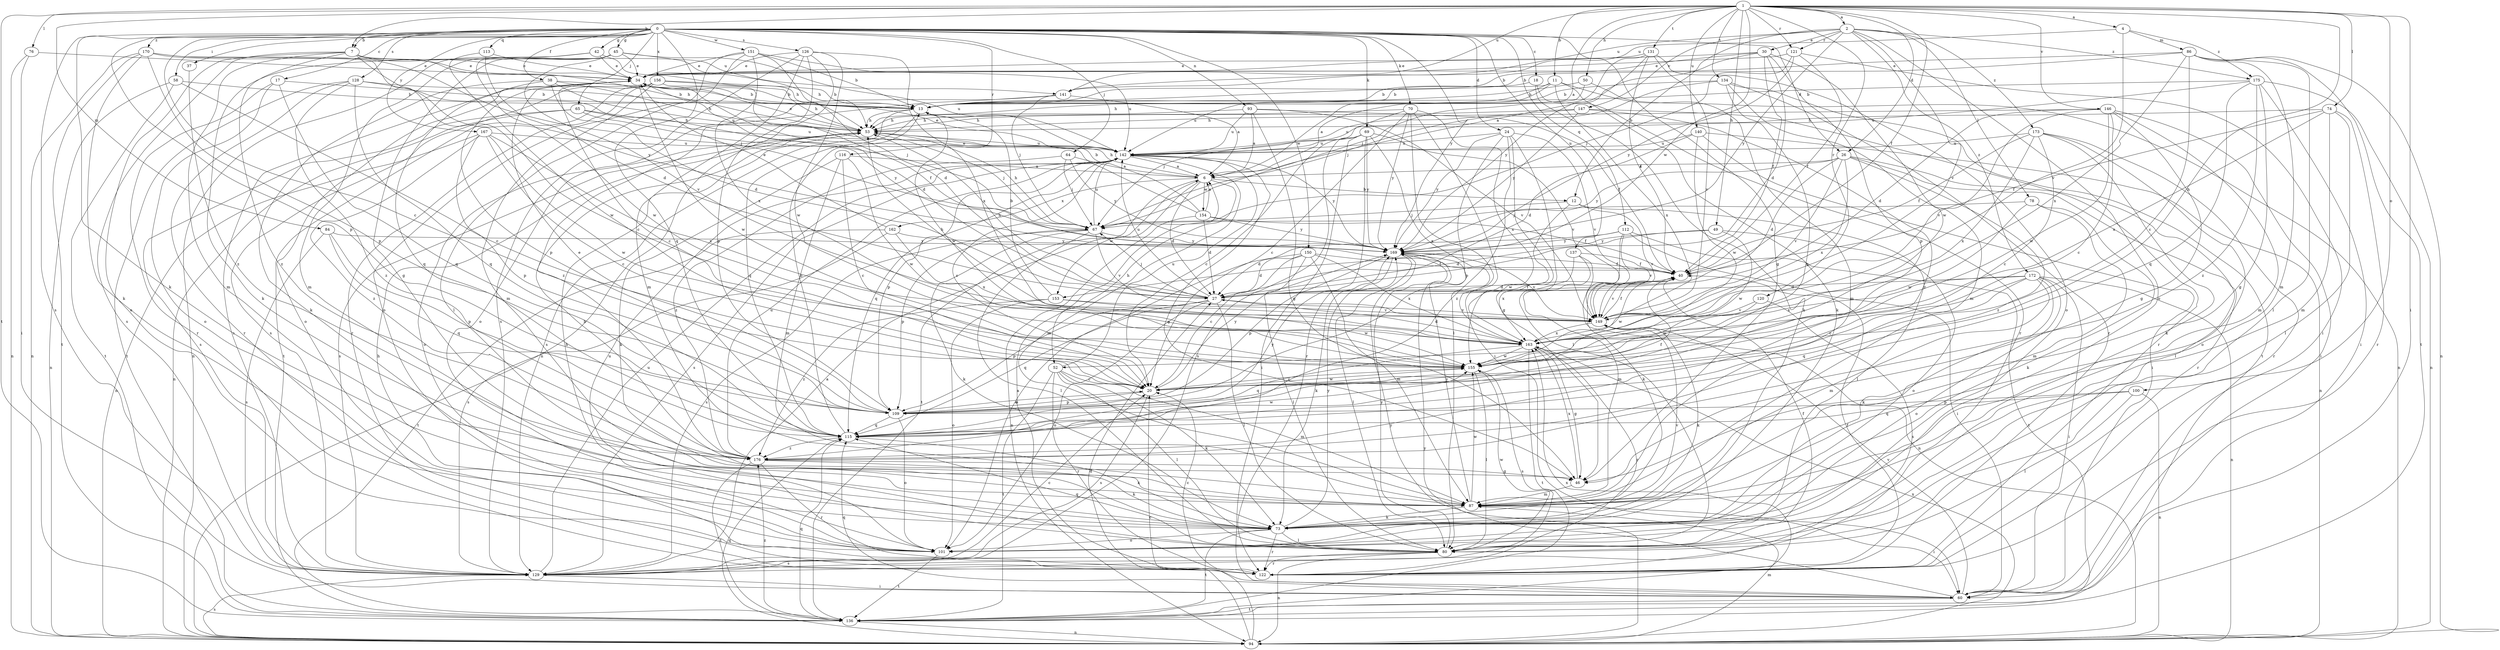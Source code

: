strict digraph  {
0;
1;
2;
4;
6;
7;
11;
12;
13;
17;
18;
20;
24;
26;
27;
30;
34;
37;
38;
40;
42;
45;
46;
49;
50;
52;
53;
58;
60;
64;
65;
67;
69;
70;
73;
74;
76;
78;
80;
84;
86;
87;
93;
94;
100;
101;
109;
112;
113;
115;
116;
120;
121;
122;
126;
128;
129;
131;
134;
136;
137;
140;
141;
142;
146;
147;
149;
150;
151;
153;
154;
155;
156;
162;
163;
167;
169;
170;
172;
173;
175;
176;
0 -> 7  [label=b];
0 -> 17  [label=c];
0 -> 18  [label=c];
0 -> 20  [label=c];
0 -> 24  [label=d];
0 -> 26  [label=d];
0 -> 37  [label=f];
0 -> 38  [label=f];
0 -> 42  [label=g];
0 -> 45  [label=g];
0 -> 46  [label=g];
0 -> 58  [label=i];
0 -> 64  [label=j];
0 -> 65  [label=j];
0 -> 69  [label=k];
0 -> 70  [label=k];
0 -> 73  [label=k];
0 -> 93  [label=n];
0 -> 109  [label=p];
0 -> 112  [label=q];
0 -> 113  [label=q];
0 -> 115  [label=q];
0 -> 116  [label=r];
0 -> 126  [label=s];
0 -> 128  [label=s];
0 -> 129  [label=s];
0 -> 137  [label=u];
0 -> 150  [label=w];
0 -> 151  [label=w];
0 -> 156  [label=x];
0 -> 167  [label=y];
0 -> 169  [label=y];
0 -> 170  [label=z];
1 -> 2  [label=a];
1 -> 4  [label=a];
1 -> 6  [label=a];
1 -> 7  [label=b];
1 -> 11  [label=b];
1 -> 26  [label=d];
1 -> 40  [label=f];
1 -> 49  [label=h];
1 -> 50  [label=h];
1 -> 52  [label=h];
1 -> 60  [label=i];
1 -> 74  [label=l];
1 -> 76  [label=l];
1 -> 84  [label=m];
1 -> 100  [label=o];
1 -> 120  [label=r];
1 -> 121  [label=r];
1 -> 131  [label=t];
1 -> 134  [label=t];
1 -> 136  [label=t];
1 -> 140  [label=u];
1 -> 141  [label=u];
1 -> 146  [label=v];
1 -> 153  [label=w];
2 -> 12  [label=b];
2 -> 30  [label=e];
2 -> 78  [label=l];
2 -> 101  [label=o];
2 -> 121  [label=r];
2 -> 141  [label=u];
2 -> 147  [label=v];
2 -> 149  [label=v];
2 -> 169  [label=y];
2 -> 172  [label=z];
2 -> 173  [label=z];
2 -> 175  [label=z];
4 -> 86  [label=m];
4 -> 141  [label=u];
4 -> 149  [label=v];
4 -> 175  [label=z];
6 -> 12  [label=b];
6 -> 27  [label=d];
6 -> 52  [label=h];
6 -> 53  [label=h];
6 -> 136  [label=t];
6 -> 153  [label=w];
6 -> 154  [label=w];
6 -> 162  [label=x];
7 -> 34  [label=e];
7 -> 53  [label=h];
7 -> 87  [label=m];
7 -> 101  [label=o];
7 -> 129  [label=s];
7 -> 141  [label=u];
7 -> 155  [label=w];
7 -> 176  [label=z];
11 -> 13  [label=b];
11 -> 53  [label=h];
11 -> 73  [label=k];
11 -> 87  [label=m];
11 -> 142  [label=u];
11 -> 163  [label=x];
12 -> 67  [label=j];
12 -> 80  [label=l];
12 -> 149  [label=v];
12 -> 155  [label=w];
13 -> 53  [label=h];
13 -> 115  [label=q];
13 -> 129  [label=s];
13 -> 155  [label=w];
17 -> 13  [label=b];
17 -> 101  [label=o];
17 -> 115  [label=q];
17 -> 122  [label=r];
18 -> 13  [label=b];
18 -> 73  [label=k];
18 -> 122  [label=r];
20 -> 109  [label=p];
20 -> 129  [label=s];
20 -> 155  [label=w];
20 -> 169  [label=y];
24 -> 46  [label=g];
24 -> 80  [label=l];
24 -> 109  [label=p];
24 -> 142  [label=u];
24 -> 149  [label=v];
24 -> 169  [label=y];
24 -> 176  [label=z];
26 -> 6  [label=a];
26 -> 27  [label=d];
26 -> 80  [label=l];
26 -> 122  [label=r];
26 -> 149  [label=v];
26 -> 163  [label=x];
26 -> 169  [label=y];
26 -> 176  [label=z];
27 -> 40  [label=f];
27 -> 53  [label=h];
27 -> 67  [label=j];
27 -> 80  [label=l];
27 -> 101  [label=o];
27 -> 109  [label=p];
27 -> 115  [label=q];
27 -> 142  [label=u];
27 -> 149  [label=v];
30 -> 6  [label=a];
30 -> 13  [label=b];
30 -> 27  [label=d];
30 -> 34  [label=e];
30 -> 40  [label=f];
30 -> 109  [label=p];
30 -> 155  [label=w];
34 -> 13  [label=b];
34 -> 20  [label=c];
34 -> 27  [label=d];
34 -> 109  [label=p];
34 -> 129  [label=s];
34 -> 155  [label=w];
37 -> 176  [label=z];
38 -> 13  [label=b];
38 -> 27  [label=d];
38 -> 53  [label=h];
38 -> 73  [label=k];
38 -> 115  [label=q];
38 -> 142  [label=u];
40 -> 27  [label=d];
40 -> 149  [label=v];
40 -> 155  [label=w];
42 -> 34  [label=e];
42 -> 53  [label=h];
42 -> 73  [label=k];
42 -> 155  [label=w];
45 -> 34  [label=e];
45 -> 46  [label=g];
45 -> 53  [label=h];
45 -> 87  [label=m];
45 -> 94  [label=n];
45 -> 142  [label=u];
45 -> 149  [label=v];
46 -> 87  [label=m];
46 -> 163  [label=x];
49 -> 27  [label=d];
49 -> 101  [label=o];
49 -> 155  [label=w];
49 -> 169  [label=y];
50 -> 6  [label=a];
50 -> 13  [label=b];
50 -> 94  [label=n];
52 -> 20  [label=c];
52 -> 73  [label=k];
52 -> 80  [label=l];
52 -> 87  [label=m];
52 -> 122  [label=r];
52 -> 136  [label=t];
52 -> 142  [label=u];
53 -> 34  [label=e];
53 -> 67  [label=j];
53 -> 101  [label=o];
53 -> 129  [label=s];
53 -> 142  [label=u];
58 -> 13  [label=b];
58 -> 20  [label=c];
58 -> 94  [label=n];
58 -> 136  [label=t];
60 -> 6  [label=a];
60 -> 115  [label=q];
60 -> 136  [label=t];
60 -> 149  [label=v];
60 -> 169  [label=y];
64 -> 6  [label=a];
64 -> 67  [label=j];
64 -> 169  [label=y];
64 -> 176  [label=z];
65 -> 53  [label=h];
65 -> 94  [label=n];
65 -> 129  [label=s];
65 -> 142  [label=u];
65 -> 169  [label=y];
67 -> 53  [label=h];
67 -> 73  [label=k];
67 -> 80  [label=l];
67 -> 109  [label=p];
67 -> 129  [label=s];
67 -> 142  [label=u];
67 -> 149  [label=v];
67 -> 169  [label=y];
69 -> 20  [label=c];
69 -> 60  [label=i];
69 -> 122  [label=r];
69 -> 129  [label=s];
69 -> 142  [label=u];
69 -> 149  [label=v];
69 -> 163  [label=x];
69 -> 169  [label=y];
70 -> 20  [label=c];
70 -> 53  [label=h];
70 -> 60  [label=i];
70 -> 67  [label=j];
70 -> 80  [label=l];
70 -> 163  [label=x];
70 -> 169  [label=y];
73 -> 80  [label=l];
73 -> 101  [label=o];
73 -> 122  [label=r];
73 -> 136  [label=t];
73 -> 149  [label=v];
73 -> 169  [label=y];
74 -> 40  [label=f];
74 -> 53  [label=h];
74 -> 80  [label=l];
74 -> 87  [label=m];
74 -> 122  [label=r];
74 -> 163  [label=x];
76 -> 34  [label=e];
76 -> 60  [label=i];
76 -> 94  [label=n];
78 -> 67  [label=j];
78 -> 73  [label=k];
78 -> 87  [label=m];
78 -> 155  [label=w];
80 -> 40  [label=f];
80 -> 53  [label=h];
80 -> 94  [label=n];
80 -> 115  [label=q];
80 -> 122  [label=r];
80 -> 129  [label=s];
80 -> 155  [label=w];
80 -> 169  [label=y];
84 -> 109  [label=p];
84 -> 115  [label=q];
84 -> 129  [label=s];
84 -> 169  [label=y];
86 -> 13  [label=b];
86 -> 20  [label=c];
86 -> 34  [label=e];
86 -> 80  [label=l];
86 -> 87  [label=m];
86 -> 94  [label=n];
86 -> 136  [label=t];
86 -> 163  [label=x];
87 -> 53  [label=h];
87 -> 60  [label=i];
87 -> 73  [label=k];
87 -> 155  [label=w];
87 -> 169  [label=y];
93 -> 6  [label=a];
93 -> 40  [label=f];
93 -> 46  [label=g];
93 -> 53  [label=h];
93 -> 142  [label=u];
93 -> 149  [label=v];
94 -> 20  [label=c];
94 -> 27  [label=d];
94 -> 87  [label=m];
94 -> 115  [label=q];
94 -> 129  [label=s];
94 -> 163  [label=x];
94 -> 169  [label=y];
100 -> 80  [label=l];
100 -> 94  [label=n];
100 -> 109  [label=p];
100 -> 115  [label=q];
101 -> 136  [label=t];
101 -> 142  [label=u];
109 -> 20  [label=c];
109 -> 34  [label=e];
109 -> 40  [label=f];
109 -> 101  [label=o];
109 -> 115  [label=q];
112 -> 27  [label=d];
112 -> 60  [label=i];
112 -> 73  [label=k];
112 -> 136  [label=t];
112 -> 149  [label=v];
112 -> 169  [label=y];
113 -> 20  [label=c];
113 -> 27  [label=d];
113 -> 34  [label=e];
115 -> 13  [label=b];
115 -> 73  [label=k];
115 -> 155  [label=w];
115 -> 169  [label=y];
115 -> 176  [label=z];
116 -> 6  [label=a];
116 -> 20  [label=c];
116 -> 73  [label=k];
116 -> 87  [label=m];
116 -> 155  [label=w];
120 -> 129  [label=s];
120 -> 149  [label=v];
120 -> 155  [label=w];
121 -> 34  [label=e];
121 -> 40  [label=f];
121 -> 60  [label=i];
121 -> 67  [label=j];
121 -> 169  [label=y];
122 -> 20  [label=c];
122 -> 40  [label=f];
122 -> 53  [label=h];
126 -> 34  [label=e];
126 -> 87  [label=m];
126 -> 94  [label=n];
126 -> 109  [label=p];
126 -> 129  [label=s];
126 -> 155  [label=w];
126 -> 163  [label=x];
128 -> 13  [label=b];
128 -> 67  [label=j];
128 -> 115  [label=q];
128 -> 122  [label=r];
128 -> 136  [label=t];
128 -> 176  [label=z];
129 -> 6  [label=a];
129 -> 20  [label=c];
129 -> 60  [label=i];
129 -> 142  [label=u];
131 -> 34  [label=e];
131 -> 40  [label=f];
131 -> 67  [label=j];
131 -> 101  [label=o];
131 -> 149  [label=v];
131 -> 169  [label=y];
134 -> 13  [label=b];
134 -> 67  [label=j];
134 -> 87  [label=m];
134 -> 115  [label=q];
134 -> 122  [label=r];
134 -> 136  [label=t];
136 -> 94  [label=n];
136 -> 115  [label=q];
136 -> 163  [label=x];
136 -> 176  [label=z];
137 -> 40  [label=f];
137 -> 87  [label=m];
137 -> 94  [label=n];
137 -> 163  [label=x];
140 -> 27  [label=d];
140 -> 60  [label=i];
140 -> 94  [label=n];
140 -> 142  [label=u];
140 -> 155  [label=w];
141 -> 6  [label=a];
141 -> 67  [label=j];
141 -> 101  [label=o];
141 -> 176  [label=z];
142 -> 6  [label=a];
142 -> 20  [label=c];
142 -> 34  [label=e];
142 -> 46  [label=g];
142 -> 87  [label=m];
142 -> 109  [label=p];
142 -> 115  [label=q];
142 -> 129  [label=s];
142 -> 169  [label=y];
146 -> 20  [label=c];
146 -> 27  [label=d];
146 -> 46  [label=g];
146 -> 53  [label=h];
146 -> 60  [label=i];
146 -> 87  [label=m];
146 -> 149  [label=v];
146 -> 155  [label=w];
147 -> 53  [label=h];
147 -> 122  [label=r];
147 -> 142  [label=u];
147 -> 169  [label=y];
147 -> 176  [label=z];
149 -> 40  [label=f];
149 -> 53  [label=h];
149 -> 73  [label=k];
149 -> 163  [label=x];
150 -> 20  [label=c];
150 -> 27  [label=d];
150 -> 40  [label=f];
150 -> 80  [label=l];
150 -> 87  [label=m];
150 -> 101  [label=o];
150 -> 163  [label=x];
151 -> 13  [label=b];
151 -> 27  [label=d];
151 -> 34  [label=e];
151 -> 80  [label=l];
151 -> 101  [label=o];
151 -> 142  [label=u];
151 -> 163  [label=x];
153 -> 13  [label=b];
153 -> 101  [label=o];
153 -> 149  [label=v];
153 -> 155  [label=w];
153 -> 176  [label=z];
154 -> 6  [label=a];
154 -> 13  [label=b];
154 -> 27  [label=d];
154 -> 34  [label=e];
154 -> 40  [label=f];
154 -> 94  [label=n];
154 -> 169  [label=y];
155 -> 20  [label=c];
155 -> 80  [label=l];
155 -> 129  [label=s];
156 -> 13  [label=b];
156 -> 40  [label=f];
156 -> 53  [label=h];
156 -> 87  [label=m];
156 -> 101  [label=o];
156 -> 122  [label=r];
156 -> 129  [label=s];
156 -> 136  [label=t];
162 -> 34  [label=e];
162 -> 129  [label=s];
162 -> 136  [label=t];
162 -> 163  [label=x];
162 -> 169  [label=y];
163 -> 27  [label=d];
163 -> 46  [label=g];
163 -> 115  [label=q];
163 -> 122  [label=r];
163 -> 136  [label=t];
163 -> 155  [label=w];
167 -> 20  [label=c];
167 -> 94  [label=n];
167 -> 109  [label=p];
167 -> 142  [label=u];
167 -> 155  [label=w];
167 -> 163  [label=x];
167 -> 176  [label=z];
169 -> 40  [label=f];
169 -> 73  [label=k];
169 -> 80  [label=l];
169 -> 109  [label=p];
169 -> 149  [label=v];
170 -> 34  [label=e];
170 -> 67  [label=j];
170 -> 73  [label=k];
170 -> 94  [label=n];
170 -> 109  [label=p];
170 -> 136  [label=t];
170 -> 169  [label=y];
172 -> 20  [label=c];
172 -> 27  [label=d];
172 -> 60  [label=i];
172 -> 73  [label=k];
172 -> 87  [label=m];
172 -> 94  [label=n];
172 -> 101  [label=o];
172 -> 115  [label=q];
172 -> 163  [label=x];
173 -> 20  [label=c];
173 -> 40  [label=f];
173 -> 73  [label=k];
173 -> 101  [label=o];
173 -> 122  [label=r];
173 -> 142  [label=u];
173 -> 163  [label=x];
175 -> 13  [label=b];
175 -> 46  [label=g];
175 -> 60  [label=i];
175 -> 94  [label=n];
175 -> 115  [label=q];
175 -> 142  [label=u];
175 -> 176  [label=z];
176 -> 46  [label=g];
176 -> 73  [label=k];
176 -> 122  [label=r];
176 -> 136  [label=t];
176 -> 142  [label=u];
}
